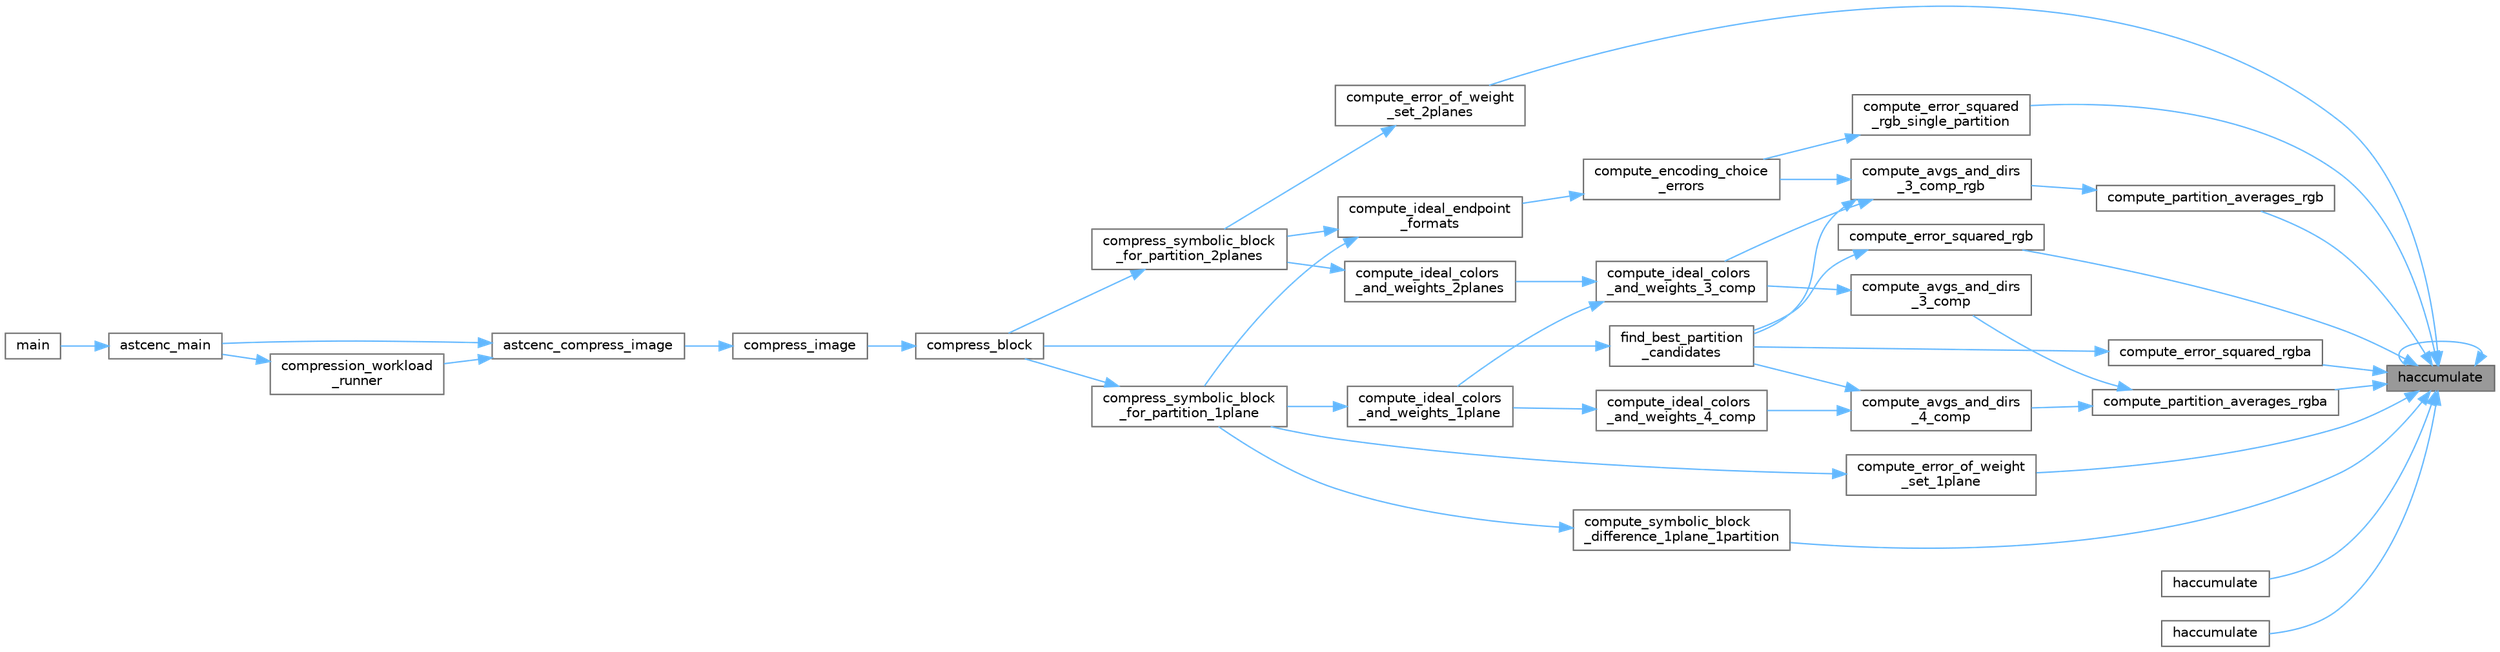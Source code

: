 digraph "haccumulate"
{
 // LATEX_PDF_SIZE
  bgcolor="transparent";
  edge [fontname=Helvetica,fontsize=10,labelfontname=Helvetica,labelfontsize=10];
  node [fontname=Helvetica,fontsize=10,shape=box,height=0.2,width=0.4];
  rankdir="RL";
  Node1 [id="Node000001",label="haccumulate",height=0.2,width=0.4,color="gray40", fillcolor="grey60", style="filled", fontcolor="black",tooltip="Accumulate lane-wise sums for a vector, folded 4-wide."];
  Node1 -> Node2 [id="edge44_Node000001_Node000002",dir="back",color="steelblue1",style="solid",tooltip=" "];
  Node2 [id="Node000002",label="compute_error_of_weight\l_set_1plane",height=0.2,width=0.4,color="grey40", fillcolor="white", style="filled",URL="$astcenc__ideal__endpoints__and__weights_8cpp.html#aa4077e6408620eefddd42b7e159dc93c",tooltip="Compute the error of a decimated weight set for 1 plane."];
  Node2 -> Node3 [id="edge45_Node000002_Node000003",dir="back",color="steelblue1",style="solid",tooltip=" "];
  Node3 [id="Node000003",label="compress_symbolic_block\l_for_partition_1plane",height=0.2,width=0.4,color="grey40", fillcolor="white", style="filled",URL="$astcenc__compress__symbolic_8cpp.html#af5f518a15600c71922e69267dea2db99",tooltip="Compress a block using a chosen partitioning and 1 plane of weights."];
  Node3 -> Node4 [id="edge46_Node000003_Node000004",dir="back",color="steelblue1",style="solid",tooltip=" "];
  Node4 [id="Node000004",label="compress_block",height=0.2,width=0.4,color="grey40", fillcolor="white", style="filled",URL="$astcenc__compress__symbolic_8cpp.html#a579b9a2ceeecda2fb3abe63b8311df1c",tooltip="Compress an image block into a physical block."];
  Node4 -> Node5 [id="edge47_Node000004_Node000005",dir="back",color="steelblue1",style="solid",tooltip=" "];
  Node5 [id="Node000005",label="compress_image",height=0.2,width=0.4,color="grey40", fillcolor="white", style="filled",URL="$astcenc__entry_8cpp.html#acbecfd32ce013d567cac16a877c20f42",tooltip="Compress an image, after any preflight has completed."];
  Node5 -> Node6 [id="edge48_Node000005_Node000006",dir="back",color="steelblue1",style="solid",tooltip=" "];
  Node6 [id="Node000006",label="astcenc_compress_image",height=0.2,width=0.4,color="grey40", fillcolor="white", style="filled",URL="$astcenc__entry_8cpp.html#ad762aa055eed75156c99309158a40e90",tooltip="Compress an image."];
  Node6 -> Node7 [id="edge49_Node000006_Node000007",dir="back",color="steelblue1",style="solid",tooltip=" "];
  Node7 [id="Node000007",label="astcenc_main",height=0.2,width=0.4,color="grey40", fillcolor="white", style="filled",URL="$astcenccli__toplevel_8cpp.html#a073d18880f24fd648661b01d2e20340e",tooltip="Application entry point."];
  Node7 -> Node8 [id="edge50_Node000007_Node000008",dir="back",color="steelblue1",style="solid",tooltip=" "];
  Node8 [id="Node000008",label="main",height=0.2,width=0.4,color="grey40", fillcolor="white", style="filled",URL="$astcenccli__entry_8cpp.html#a3c04138a5bfe5d72780bb7e82a18e627",tooltip=" "];
  Node6 -> Node9 [id="edge51_Node000006_Node000009",dir="back",color="steelblue1",style="solid",tooltip=" "];
  Node9 [id="Node000009",label="compression_workload\l_runner",height=0.2,width=0.4,color="grey40", fillcolor="white", style="filled",URL="$astcenccli__toplevel_8cpp.html#a57bafe66bbd689a53aad2d190fe7a3fa",tooltip="Runner callback function for a compression worker thread."];
  Node9 -> Node7 [id="edge52_Node000009_Node000007",dir="back",color="steelblue1",style="solid",tooltip=" "];
  Node1 -> Node10 [id="edge53_Node000001_Node000010",dir="back",color="steelblue1",style="solid",tooltip=" "];
  Node10 [id="Node000010",label="compute_error_of_weight\l_set_2planes",height=0.2,width=0.4,color="grey40", fillcolor="white", style="filled",URL="$astcenc__ideal__endpoints__and__weights_8cpp.html#a09a63c4b1e684f7ff9d88e5717b10bfb",tooltip="Compute the error of a decimated weight set for 2 planes."];
  Node10 -> Node11 [id="edge54_Node000010_Node000011",dir="back",color="steelblue1",style="solid",tooltip=" "];
  Node11 [id="Node000011",label="compress_symbolic_block\l_for_partition_2planes",height=0.2,width=0.4,color="grey40", fillcolor="white", style="filled",URL="$astcenc__compress__symbolic_8cpp.html#af11a976c8ea386db054bef472ce0667c",tooltip="Compress a block using a chosen partitioning and 2 planes of weights."];
  Node11 -> Node4 [id="edge55_Node000011_Node000004",dir="back",color="steelblue1",style="solid",tooltip=" "];
  Node1 -> Node12 [id="edge56_Node000001_Node000012",dir="back",color="steelblue1",style="solid",tooltip=" "];
  Node12 [id="Node000012",label="compute_error_squared_rgb",height=0.2,width=0.4,color="grey40", fillcolor="white", style="filled",URL="$astcenc__averages__and__directions_8cpp.html#ac4a96475fb0074ef3fd0f08ea66de75e",tooltip="Compute the RGB error for uncorrelated and same chroma projections."];
  Node12 -> Node13 [id="edge57_Node000012_Node000013",dir="back",color="steelblue1",style="solid",tooltip=" "];
  Node13 [id="Node000013",label="find_best_partition\l_candidates",height=0.2,width=0.4,color="grey40", fillcolor="white", style="filled",URL="$astcenc__find__best__partitioning_8cpp.html#a7577b3047a3f9f0fe44fd579f5450630",tooltip="Find the best set of partitions to trial for a given block."];
  Node13 -> Node4 [id="edge58_Node000013_Node000004",dir="back",color="steelblue1",style="solid",tooltip=" "];
  Node1 -> Node14 [id="edge59_Node000001_Node000014",dir="back",color="steelblue1",style="solid",tooltip=" "];
  Node14 [id="Node000014",label="compute_error_squared\l_rgb_single_partition",height=0.2,width=0.4,color="grey40", fillcolor="white", style="filled",URL="$astcenc__pick__best__endpoint__format_8cpp.html#a118e8a2374bfd56b522a03f938b0f367",tooltip="Functions for finding best endpoint format."];
  Node14 -> Node15 [id="edge60_Node000014_Node000015",dir="back",color="steelblue1",style="solid",tooltip=" "];
  Node15 [id="Node000015",label="compute_encoding_choice\l_errors",height=0.2,width=0.4,color="grey40", fillcolor="white", style="filled",URL="$astcenc__pick__best__endpoint__format_8cpp.html#affc96d3eeffef962cd64307bf0b85590",tooltip="For a given set of input colors and partitioning determine endpoint encode errors."];
  Node15 -> Node16 [id="edge61_Node000015_Node000016",dir="back",color="steelblue1",style="solid",tooltip=" "];
  Node16 [id="Node000016",label="compute_ideal_endpoint\l_formats",height=0.2,width=0.4,color="grey40", fillcolor="white", style="filled",URL="$astcenc__pick__best__endpoint__format_8cpp.html#a81c7b68e8c7b82a5ff718f21bd4f3c35",tooltip="Identify, for each mode, which set of color endpoint produces the best result."];
  Node16 -> Node3 [id="edge62_Node000016_Node000003",dir="back",color="steelblue1",style="solid",tooltip=" "];
  Node16 -> Node11 [id="edge63_Node000016_Node000011",dir="back",color="steelblue1",style="solid",tooltip=" "];
  Node1 -> Node17 [id="edge64_Node000001_Node000017",dir="back",color="steelblue1",style="solid",tooltip=" "];
  Node17 [id="Node000017",label="compute_error_squared_rgba",height=0.2,width=0.4,color="grey40", fillcolor="white", style="filled",URL="$astcenc__averages__and__directions_8cpp.html#a2dec702033b002eaf4090eb47ce4ad21",tooltip="Compute the RGBA error for uncorrelated and same chroma projections."];
  Node17 -> Node13 [id="edge65_Node000017_Node000013",dir="back",color="steelblue1",style="solid",tooltip=" "];
  Node1 -> Node18 [id="edge66_Node000001_Node000018",dir="back",color="steelblue1",style="solid",tooltip=" "];
  Node18 [id="Node000018",label="compute_partition_averages_rgb",height=0.2,width=0.4,color="grey40", fillcolor="white", style="filled",URL="$astcenc__averages__and__directions_8cpp.html#ac5429bc77cf39a7dba332af8fb14e093",tooltip="Functions for finding dominant direction of a set of colors."];
  Node18 -> Node19 [id="edge67_Node000018_Node000019",dir="back",color="steelblue1",style="solid",tooltip=" "];
  Node19 [id="Node000019",label="compute_avgs_and_dirs\l_3_comp_rgb",height=0.2,width=0.4,color="grey40", fillcolor="white", style="filled",URL="$astcenc__averages__and__directions_8cpp.html#a73936e5cf41b74f2b8d9b137a9d64253",tooltip="Compute averages and dominant directions for each partition in a 3 component texture."];
  Node19 -> Node15 [id="edge68_Node000019_Node000015",dir="back",color="steelblue1",style="solid",tooltip=" "];
  Node19 -> Node20 [id="edge69_Node000019_Node000020",dir="back",color="steelblue1",style="solid",tooltip=" "];
  Node20 [id="Node000020",label="compute_ideal_colors\l_and_weights_3_comp",height=0.2,width=0.4,color="grey40", fillcolor="white", style="filled",URL="$astcenc__ideal__endpoints__and__weights_8cpp.html#a7ec20ff2556f6357cc0754c13e841262",tooltip="Compute the ideal endpoints and weights for 3 color components."];
  Node20 -> Node21 [id="edge70_Node000020_Node000021",dir="back",color="steelblue1",style="solid",tooltip=" "];
  Node21 [id="Node000021",label="compute_ideal_colors\l_and_weights_1plane",height=0.2,width=0.4,color="grey40", fillcolor="white", style="filled",URL="$astcenc__ideal__endpoints__and__weights_8cpp.html#afa8cab65d4b6f0cbece52eec38aed523",tooltip="Compute ideal endpoint colors and weights for 1 plane of weights."];
  Node21 -> Node3 [id="edge71_Node000021_Node000003",dir="back",color="steelblue1",style="solid",tooltip=" "];
  Node20 -> Node22 [id="edge72_Node000020_Node000022",dir="back",color="steelblue1",style="solid",tooltip=" "];
  Node22 [id="Node000022",label="compute_ideal_colors\l_and_weights_2planes",height=0.2,width=0.4,color="grey40", fillcolor="white", style="filled",URL="$astcenc__ideal__endpoints__and__weights_8cpp.html#a52d3985007cfc83025661e0347bc00cc",tooltip="Compute ideal endpoint colors and weights for 2 planes of weights."];
  Node22 -> Node11 [id="edge73_Node000022_Node000011",dir="back",color="steelblue1",style="solid",tooltip=" "];
  Node19 -> Node13 [id="edge74_Node000019_Node000013",dir="back",color="steelblue1",style="solid",tooltip=" "];
  Node1 -> Node23 [id="edge75_Node000001_Node000023",dir="back",color="steelblue1",style="solid",tooltip=" "];
  Node23 [id="Node000023",label="compute_partition_averages_rgba",height=0.2,width=0.4,color="grey40", fillcolor="white", style="filled",URL="$astcenc__averages__and__directions_8cpp.html#a83cf48552a7e8225358c7c43df24fd96",tooltip="Compute the average RGBA color of each partition."];
  Node23 -> Node24 [id="edge76_Node000023_Node000024",dir="back",color="steelblue1",style="solid",tooltip=" "];
  Node24 [id="Node000024",label="compute_avgs_and_dirs\l_3_comp",height=0.2,width=0.4,color="grey40", fillcolor="white", style="filled",URL="$astcenc__averages__and__directions_8cpp.html#a33f923c5a839af4f1d369a391183c384",tooltip="Compute averages and dominant directions for each partition in a 3 component texture."];
  Node24 -> Node20 [id="edge77_Node000024_Node000020",dir="back",color="steelblue1",style="solid",tooltip=" "];
  Node23 -> Node25 [id="edge78_Node000023_Node000025",dir="back",color="steelblue1",style="solid",tooltip=" "];
  Node25 [id="Node000025",label="compute_avgs_and_dirs\l_4_comp",height=0.2,width=0.4,color="grey40", fillcolor="white", style="filled",URL="$astcenc__averages__and__directions_8cpp.html#a00407861c2f0e767b64b1cb1bb7a27b6",tooltip="Compute averages and dominant directions for each partition in a 4 component texture."];
  Node25 -> Node26 [id="edge79_Node000025_Node000026",dir="back",color="steelblue1",style="solid",tooltip=" "];
  Node26 [id="Node000026",label="compute_ideal_colors\l_and_weights_4_comp",height=0.2,width=0.4,color="grey40", fillcolor="white", style="filled",URL="$astcenc__ideal__endpoints__and__weights_8cpp.html#a08aebec57ada3441207dce6a7a02797e",tooltip="Compute the ideal endpoints and weights for 4 color components."];
  Node26 -> Node21 [id="edge80_Node000026_Node000021",dir="back",color="steelblue1",style="solid",tooltip=" "];
  Node25 -> Node13 [id="edge81_Node000025_Node000013",dir="back",color="steelblue1",style="solid",tooltip=" "];
  Node1 -> Node27 [id="edge82_Node000001_Node000027",dir="back",color="steelblue1",style="solid",tooltip=" "];
  Node27 [id="Node000027",label="compute_symbolic_block\l_difference_1plane_1partition",height=0.2,width=0.4,color="grey40", fillcolor="white", style="filled",URL="$astcenc__decompress__symbolic_8cpp.html#aff8e27acd948a9cc5631d99c80906b2f",tooltip="Compute the error between a symbolic block and the original input data."];
  Node27 -> Node3 [id="edge83_Node000027_Node000003",dir="back",color="steelblue1",style="solid",tooltip=" "];
  Node1 -> Node1 [id="edge84_Node000001_Node000001",dir="back",color="steelblue1",style="solid",tooltip=" "];
  Node1 -> Node28 [id="edge85_Node000001_Node000028",dir="back",color="steelblue1",style="solid",tooltip=" "];
  Node28 [id="Node000028",label="haccumulate",height=0.2,width=0.4,color="grey40", fillcolor="white", style="filled",URL="$astcenc__vecmathlib__avx2__8_8h.html#ab468787d1c874f7e604b73b083de661f",tooltip="Accumulate masked lane-wise sums for a vector, folded 4-wide."];
  Node1 -> Node29 [id="edge86_Node000001_Node000029",dir="back",color="steelblue1",style="solid",tooltip=" "];
  Node29 [id="Node000029",label="haccumulate",height=0.2,width=0.4,color="grey40", fillcolor="white", style="filled",URL="$astcenc__vecmathlib__avx2__8_8h.html#aff255c60741626dbc4c36b9aa78f89cd",tooltip="Accumulate masked lane-wise sums for a vector."];
}

